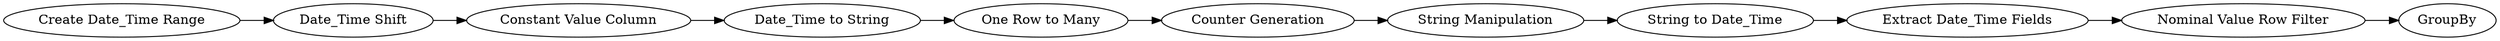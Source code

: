digraph {
	7 -> 10
	4 -> 5
	3 -> 4
	8 -> 7
	1 -> 2
	2 -> 3
	10 -> 11
	5 -> 9
	9 -> 6
	6 -> 8
	5 [label="One Row to Many"]
	1 [label="Create Date_Time Range"]
	7 [label="Extract Date_Time Fields"]
	9 [label="Counter Generation"]
	11 [label=GroupBy]
	4 [label="Date_Time to String"]
	6 [label="String Manipulation"]
	8 [label="String to Date_Time"]
	3 [label="Constant Value Column"]
	2 [label="Date_Time Shift"]
	10 [label="Nominal Value Row Filter"]
	rankdir=LR
}

